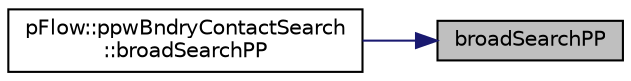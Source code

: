 digraph "broadSearchPP"
{
 // LATEX_PDF_SIZE
  edge [fontname="Helvetica",fontsize="10",labelfontname="Helvetica",labelfontsize="10"];
  node [fontname="Helvetica",fontsize="10",shape=record];
  rankdir="RL";
  Node1 [label="broadSearchPP",height=0.2,width=0.4,color="black", fillcolor="grey75", style="filled", fontcolor="black",tooltip=" "];
  Node1 -> Node2 [dir="back",color="midnightblue",fontsize="10",style="solid",fontname="Helvetica"];
  Node2 [label="pFlow::ppwBndryContactSearch\l::broadSearchPP",height=0.2,width=0.4,color="black", fillcolor="white", style="filled",URL="$classpFlow_1_1ppwBndryContactSearch.html#ae59f8093e7302aa1aa0b6f38d21fdf02",tooltip=" "];
}
